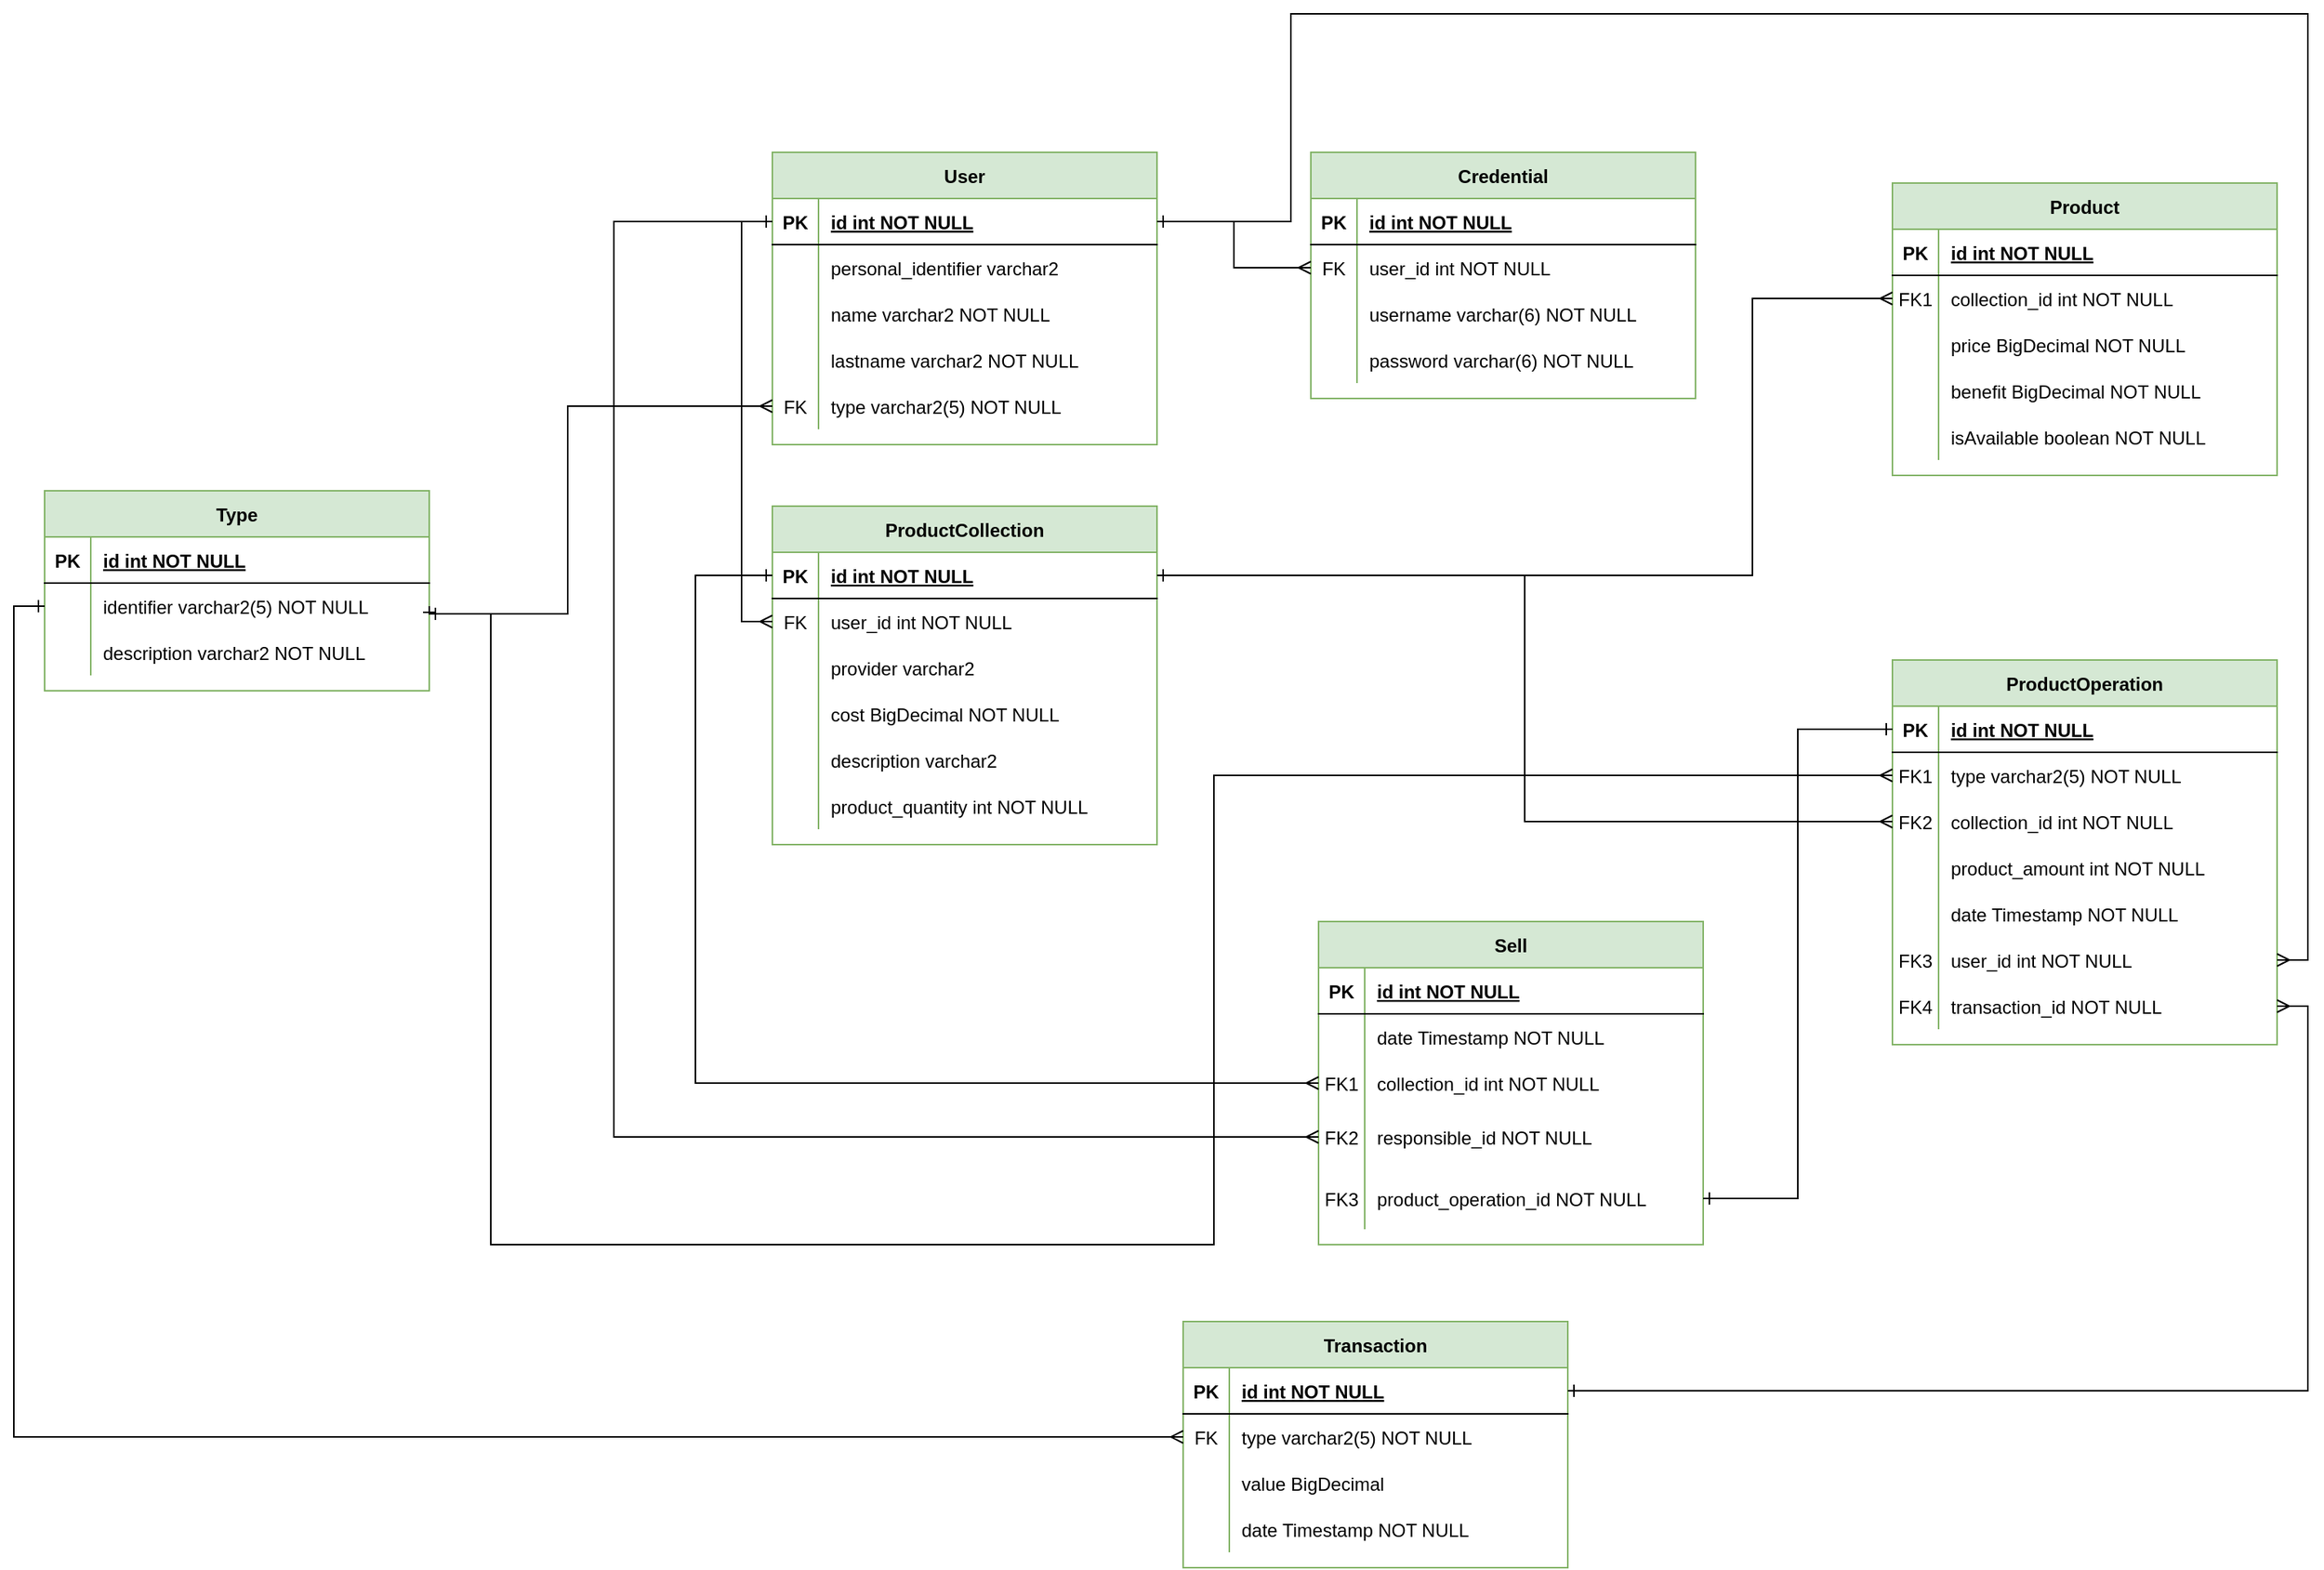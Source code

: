 <mxfile version="21.2.1" type="device">
  <diagram id="R2lEEEUBdFMjLlhIrx00" name="Page-1">
    <mxGraphModel dx="2418" dy="1644" grid="1" gridSize="10" guides="1" tooltips="1" connect="1" arrows="1" fold="1" page="1" pageScale="1" pageWidth="850" pageHeight="1100" math="0" shadow="0" extFonts="Permanent Marker^https://fonts.googleapis.com/css?family=Permanent+Marker">
      <root>
        <mxCell id="0" />
        <mxCell id="1" parent="0" />
        <mxCell id="C-vyLk0tnHw3VtMMgP7b-2" value="Product" style="shape=table;startSize=30;container=1;collapsible=1;childLayout=tableLayout;fixedRows=1;rowLines=0;fontStyle=1;align=center;resizeLast=1;fillColor=#d5e8d4;strokeColor=#82b366;" parent="1" vertex="1">
          <mxGeometry x="51" y="90" width="250" height="190" as="geometry" />
        </mxCell>
        <mxCell id="C-vyLk0tnHw3VtMMgP7b-3" value="" style="shape=partialRectangle;collapsible=0;dropTarget=0;pointerEvents=0;fillColor=none;points=[[0,0.5],[1,0.5]];portConstraint=eastwest;top=0;left=0;right=0;bottom=1;" parent="C-vyLk0tnHw3VtMMgP7b-2" vertex="1">
          <mxGeometry y="30" width="250" height="30" as="geometry" />
        </mxCell>
        <mxCell id="C-vyLk0tnHw3VtMMgP7b-4" value="PK" style="shape=partialRectangle;overflow=hidden;connectable=0;fillColor=none;top=0;left=0;bottom=0;right=0;fontStyle=1;" parent="C-vyLk0tnHw3VtMMgP7b-3" vertex="1">
          <mxGeometry width="30" height="30" as="geometry">
            <mxRectangle width="30" height="30" as="alternateBounds" />
          </mxGeometry>
        </mxCell>
        <mxCell id="C-vyLk0tnHw3VtMMgP7b-5" value="id int NOT NULL " style="shape=partialRectangle;overflow=hidden;connectable=0;fillColor=none;top=0;left=0;bottom=0;right=0;align=left;spacingLeft=6;fontStyle=5;" parent="C-vyLk0tnHw3VtMMgP7b-3" vertex="1">
          <mxGeometry x="30" width="220" height="30" as="geometry">
            <mxRectangle width="220" height="30" as="alternateBounds" />
          </mxGeometry>
        </mxCell>
        <mxCell id="C-vyLk0tnHw3VtMMgP7b-9" value="" style="shape=partialRectangle;collapsible=0;dropTarget=0;pointerEvents=0;fillColor=none;points=[[0,0.5],[1,0.5]];portConstraint=eastwest;top=0;left=0;right=0;bottom=0;" parent="C-vyLk0tnHw3VtMMgP7b-2" vertex="1">
          <mxGeometry y="60" width="250" height="30" as="geometry" />
        </mxCell>
        <mxCell id="C-vyLk0tnHw3VtMMgP7b-10" value="FK1" style="shape=partialRectangle;overflow=hidden;connectable=0;fillColor=none;top=0;left=0;bottom=0;right=0;" parent="C-vyLk0tnHw3VtMMgP7b-9" vertex="1">
          <mxGeometry width="30" height="30" as="geometry">
            <mxRectangle width="30" height="30" as="alternateBounds" />
          </mxGeometry>
        </mxCell>
        <mxCell id="C-vyLk0tnHw3VtMMgP7b-11" value="collection_id int NOT NULL" style="shape=partialRectangle;overflow=hidden;connectable=0;fillColor=none;top=0;left=0;bottom=0;right=0;align=left;spacingLeft=6;" parent="C-vyLk0tnHw3VtMMgP7b-9" vertex="1">
          <mxGeometry x="30" width="220" height="30" as="geometry">
            <mxRectangle width="220" height="30" as="alternateBounds" />
          </mxGeometry>
        </mxCell>
        <mxCell id="koJfqMWgFQviuX4K55Ig-40" value="" style="shape=partialRectangle;collapsible=0;dropTarget=0;pointerEvents=0;fillColor=none;points=[[0,0.5],[1,0.5]];portConstraint=eastwest;top=0;left=0;right=0;bottom=0;" parent="C-vyLk0tnHw3VtMMgP7b-2" vertex="1">
          <mxGeometry y="90" width="250" height="30" as="geometry" />
        </mxCell>
        <mxCell id="koJfqMWgFQviuX4K55Ig-41" value="" style="shape=partialRectangle;overflow=hidden;connectable=0;fillColor=none;top=0;left=0;bottom=0;right=0;" parent="koJfqMWgFQviuX4K55Ig-40" vertex="1">
          <mxGeometry width="30" height="30" as="geometry">
            <mxRectangle width="30" height="30" as="alternateBounds" />
          </mxGeometry>
        </mxCell>
        <mxCell id="koJfqMWgFQviuX4K55Ig-42" value="price BigDecimal NOT NULL" style="shape=partialRectangle;overflow=hidden;connectable=0;fillColor=none;top=0;left=0;bottom=0;right=0;align=left;spacingLeft=6;" parent="koJfqMWgFQviuX4K55Ig-40" vertex="1">
          <mxGeometry x="30" width="220" height="30" as="geometry">
            <mxRectangle width="220" height="30" as="alternateBounds" />
          </mxGeometry>
        </mxCell>
        <mxCell id="koJfqMWgFQviuX4K55Ig-43" value="" style="shape=partialRectangle;collapsible=0;dropTarget=0;pointerEvents=0;fillColor=none;points=[[0,0.5],[1,0.5]];portConstraint=eastwest;top=0;left=0;right=0;bottom=0;" parent="C-vyLk0tnHw3VtMMgP7b-2" vertex="1">
          <mxGeometry y="120" width="250" height="30" as="geometry" />
        </mxCell>
        <mxCell id="koJfqMWgFQviuX4K55Ig-44" value="" style="shape=partialRectangle;overflow=hidden;connectable=0;fillColor=none;top=0;left=0;bottom=0;right=0;" parent="koJfqMWgFQviuX4K55Ig-43" vertex="1">
          <mxGeometry width="30" height="30" as="geometry">
            <mxRectangle width="30" height="30" as="alternateBounds" />
          </mxGeometry>
        </mxCell>
        <mxCell id="koJfqMWgFQviuX4K55Ig-45" value="benefit BigDecimal NOT NULL" style="shape=partialRectangle;overflow=hidden;connectable=0;fillColor=none;top=0;left=0;bottom=0;right=0;align=left;spacingLeft=6;" parent="koJfqMWgFQviuX4K55Ig-43" vertex="1">
          <mxGeometry x="30" width="220" height="30" as="geometry">
            <mxRectangle width="220" height="30" as="alternateBounds" />
          </mxGeometry>
        </mxCell>
        <mxCell id="koJfqMWgFQviuX4K55Ig-82" value="" style="shape=partialRectangle;collapsible=0;dropTarget=0;pointerEvents=0;fillColor=none;points=[[0,0.5],[1,0.5]];portConstraint=eastwest;top=0;left=0;right=0;bottom=0;" parent="C-vyLk0tnHw3VtMMgP7b-2" vertex="1">
          <mxGeometry y="150" width="250" height="30" as="geometry" />
        </mxCell>
        <mxCell id="koJfqMWgFQviuX4K55Ig-83" value="" style="shape=partialRectangle;overflow=hidden;connectable=0;fillColor=none;top=0;left=0;bottom=0;right=0;" parent="koJfqMWgFQviuX4K55Ig-82" vertex="1">
          <mxGeometry width="30" height="30" as="geometry">
            <mxRectangle width="30" height="30" as="alternateBounds" />
          </mxGeometry>
        </mxCell>
        <mxCell id="koJfqMWgFQviuX4K55Ig-84" value="isAvailable boolean NOT NULL" style="shape=partialRectangle;overflow=hidden;connectable=0;fillColor=none;top=0;left=0;bottom=0;right=0;align=left;spacingLeft=6;" parent="koJfqMWgFQviuX4K55Ig-82" vertex="1">
          <mxGeometry x="30" width="220" height="30" as="geometry">
            <mxRectangle width="220" height="30" as="alternateBounds" />
          </mxGeometry>
        </mxCell>
        <mxCell id="C-vyLk0tnHw3VtMMgP7b-13" value="Sell" style="shape=table;startSize=30;container=1;collapsible=1;childLayout=tableLayout;fixedRows=1;rowLines=0;fontStyle=1;align=center;resizeLast=1;fillColor=#d5e8d4;strokeColor=#82b366;" parent="1" vertex="1">
          <mxGeometry x="-322" y="570" width="250" height="210" as="geometry" />
        </mxCell>
        <mxCell id="C-vyLk0tnHw3VtMMgP7b-14" value="" style="shape=partialRectangle;collapsible=0;dropTarget=0;pointerEvents=0;fillColor=none;points=[[0,0.5],[1,0.5]];portConstraint=eastwest;top=0;left=0;right=0;bottom=1;" parent="C-vyLk0tnHw3VtMMgP7b-13" vertex="1">
          <mxGeometry y="30" width="250" height="30" as="geometry" />
        </mxCell>
        <mxCell id="C-vyLk0tnHw3VtMMgP7b-15" value="PK" style="shape=partialRectangle;overflow=hidden;connectable=0;fillColor=none;top=0;left=0;bottom=0;right=0;fontStyle=1;" parent="C-vyLk0tnHw3VtMMgP7b-14" vertex="1">
          <mxGeometry width="30" height="30" as="geometry">
            <mxRectangle width="30" height="30" as="alternateBounds" />
          </mxGeometry>
        </mxCell>
        <mxCell id="C-vyLk0tnHw3VtMMgP7b-16" value="id int NOT NULL" style="shape=partialRectangle;overflow=hidden;connectable=0;fillColor=none;top=0;left=0;bottom=0;right=0;align=left;spacingLeft=6;fontStyle=5;" parent="C-vyLk0tnHw3VtMMgP7b-14" vertex="1">
          <mxGeometry x="30" width="220" height="30" as="geometry">
            <mxRectangle width="220" height="30" as="alternateBounds" />
          </mxGeometry>
        </mxCell>
        <mxCell id="C-vyLk0tnHw3VtMMgP7b-17" value="" style="shape=partialRectangle;collapsible=0;dropTarget=0;pointerEvents=0;fillColor=none;points=[[0,0.5],[1,0.5]];portConstraint=eastwest;top=0;left=0;right=0;bottom=0;" parent="C-vyLk0tnHw3VtMMgP7b-13" vertex="1">
          <mxGeometry y="60" width="250" height="30" as="geometry" />
        </mxCell>
        <mxCell id="C-vyLk0tnHw3VtMMgP7b-18" value="" style="shape=partialRectangle;overflow=hidden;connectable=0;fillColor=none;top=0;left=0;bottom=0;right=0;" parent="C-vyLk0tnHw3VtMMgP7b-17" vertex="1">
          <mxGeometry width="30" height="30" as="geometry">
            <mxRectangle width="30" height="30" as="alternateBounds" />
          </mxGeometry>
        </mxCell>
        <mxCell id="C-vyLk0tnHw3VtMMgP7b-19" value="date Timestamp NOT NULL" style="shape=partialRectangle;overflow=hidden;connectable=0;fillColor=none;top=0;left=0;bottom=0;right=0;align=left;spacingLeft=6;" parent="C-vyLk0tnHw3VtMMgP7b-17" vertex="1">
          <mxGeometry x="30" width="220" height="30" as="geometry">
            <mxRectangle width="220" height="30" as="alternateBounds" />
          </mxGeometry>
        </mxCell>
        <mxCell id="C-vyLk0tnHw3VtMMgP7b-20" value="" style="shape=partialRectangle;collapsible=0;dropTarget=0;pointerEvents=0;fillColor=none;points=[[0,0.5],[1,0.5]];portConstraint=eastwest;top=0;left=0;right=0;bottom=0;" parent="C-vyLk0tnHw3VtMMgP7b-13" vertex="1">
          <mxGeometry y="90" width="250" height="30" as="geometry" />
        </mxCell>
        <mxCell id="C-vyLk0tnHw3VtMMgP7b-21" value="FK1" style="shape=partialRectangle;overflow=hidden;connectable=0;fillColor=none;top=0;left=0;bottom=0;right=0;" parent="C-vyLk0tnHw3VtMMgP7b-20" vertex="1">
          <mxGeometry width="30" height="30" as="geometry">
            <mxRectangle width="30" height="30" as="alternateBounds" />
          </mxGeometry>
        </mxCell>
        <mxCell id="C-vyLk0tnHw3VtMMgP7b-22" value="collection_id int NOT NULL" style="shape=partialRectangle;overflow=hidden;connectable=0;fillColor=none;top=0;left=0;bottom=0;right=0;align=left;spacingLeft=6;" parent="C-vyLk0tnHw3VtMMgP7b-20" vertex="1">
          <mxGeometry x="30" width="220" height="30" as="geometry">
            <mxRectangle width="220" height="30" as="alternateBounds" />
          </mxGeometry>
        </mxCell>
        <mxCell id="koJfqMWgFQviuX4K55Ig-76" value="" style="shape=partialRectangle;collapsible=0;dropTarget=0;pointerEvents=0;fillColor=none;points=[[0,0.5],[1,0.5]];portConstraint=eastwest;top=0;left=0;right=0;bottom=0;" parent="C-vyLk0tnHw3VtMMgP7b-13" vertex="1">
          <mxGeometry y="120" width="250" height="40" as="geometry" />
        </mxCell>
        <mxCell id="koJfqMWgFQviuX4K55Ig-77" value="FK2" style="shape=partialRectangle;overflow=hidden;connectable=0;fillColor=none;top=0;left=0;bottom=0;right=0;" parent="koJfqMWgFQviuX4K55Ig-76" vertex="1">
          <mxGeometry width="30" height="40" as="geometry">
            <mxRectangle width="30" height="40" as="alternateBounds" />
          </mxGeometry>
        </mxCell>
        <mxCell id="koJfqMWgFQviuX4K55Ig-78" value="responsible_id NOT NULL" style="shape=partialRectangle;overflow=hidden;connectable=0;fillColor=none;top=0;left=0;bottom=0;right=0;align=left;spacingLeft=6;" parent="koJfqMWgFQviuX4K55Ig-76" vertex="1">
          <mxGeometry x="30" width="220" height="40" as="geometry">
            <mxRectangle width="220" height="40" as="alternateBounds" />
          </mxGeometry>
        </mxCell>
        <mxCell id="PH1gzvT8XOmrhzvO3D_s-1" value="" style="shape=partialRectangle;collapsible=0;dropTarget=0;pointerEvents=0;fillColor=none;points=[[0,0.5],[1,0.5]];portConstraint=eastwest;top=0;left=0;right=0;bottom=0;" parent="C-vyLk0tnHw3VtMMgP7b-13" vertex="1">
          <mxGeometry y="160" width="250" height="40" as="geometry" />
        </mxCell>
        <mxCell id="PH1gzvT8XOmrhzvO3D_s-2" value="FK3" style="shape=partialRectangle;overflow=hidden;connectable=0;fillColor=none;top=0;left=0;bottom=0;right=0;" parent="PH1gzvT8XOmrhzvO3D_s-1" vertex="1">
          <mxGeometry width="30" height="40" as="geometry">
            <mxRectangle width="30" height="40" as="alternateBounds" />
          </mxGeometry>
        </mxCell>
        <mxCell id="PH1gzvT8XOmrhzvO3D_s-3" value="product_operation_id NOT NULL" style="shape=partialRectangle;overflow=hidden;connectable=0;fillColor=none;top=0;left=0;bottom=0;right=0;align=left;spacingLeft=6;" parent="PH1gzvT8XOmrhzvO3D_s-1" vertex="1">
          <mxGeometry x="30" width="220" height="40" as="geometry">
            <mxRectangle width="220" height="40" as="alternateBounds" />
          </mxGeometry>
        </mxCell>
        <mxCell id="C-vyLk0tnHw3VtMMgP7b-23" value="User" style="shape=table;startSize=30;container=1;collapsible=1;childLayout=tableLayout;fixedRows=1;rowLines=0;fontStyle=1;align=center;resizeLast=1;fillColor=#d5e8d4;strokeColor=#82b366;" parent="1" vertex="1">
          <mxGeometry x="-677" y="70" width="250" height="190" as="geometry" />
        </mxCell>
        <mxCell id="C-vyLk0tnHw3VtMMgP7b-24" value="" style="shape=partialRectangle;collapsible=0;dropTarget=0;pointerEvents=0;fillColor=none;points=[[0,0.5],[1,0.5]];portConstraint=eastwest;top=0;left=0;right=0;bottom=1;" parent="C-vyLk0tnHw3VtMMgP7b-23" vertex="1">
          <mxGeometry y="30" width="250" height="30" as="geometry" />
        </mxCell>
        <mxCell id="C-vyLk0tnHw3VtMMgP7b-25" value="PK" style="shape=partialRectangle;overflow=hidden;connectable=0;fillColor=none;top=0;left=0;bottom=0;right=0;fontStyle=1;" parent="C-vyLk0tnHw3VtMMgP7b-24" vertex="1">
          <mxGeometry width="30" height="30" as="geometry">
            <mxRectangle width="30" height="30" as="alternateBounds" />
          </mxGeometry>
        </mxCell>
        <mxCell id="C-vyLk0tnHw3VtMMgP7b-26" value="id int NOT NULL " style="shape=partialRectangle;overflow=hidden;connectable=0;fillColor=none;top=0;left=0;bottom=0;right=0;align=left;spacingLeft=6;fontStyle=5;" parent="C-vyLk0tnHw3VtMMgP7b-24" vertex="1">
          <mxGeometry x="30" width="220" height="30" as="geometry">
            <mxRectangle width="220" height="30" as="alternateBounds" />
          </mxGeometry>
        </mxCell>
        <mxCell id="C-vyLk0tnHw3VtMMgP7b-27" value="" style="shape=partialRectangle;collapsible=0;dropTarget=0;pointerEvents=0;fillColor=none;points=[[0,0.5],[1,0.5]];portConstraint=eastwest;top=0;left=0;right=0;bottom=0;" parent="C-vyLk0tnHw3VtMMgP7b-23" vertex="1">
          <mxGeometry y="60" width="250" height="30" as="geometry" />
        </mxCell>
        <mxCell id="C-vyLk0tnHw3VtMMgP7b-28" value="" style="shape=partialRectangle;overflow=hidden;connectable=0;fillColor=none;top=0;left=0;bottom=0;right=0;" parent="C-vyLk0tnHw3VtMMgP7b-27" vertex="1">
          <mxGeometry width="30" height="30" as="geometry">
            <mxRectangle width="30" height="30" as="alternateBounds" />
          </mxGeometry>
        </mxCell>
        <mxCell id="C-vyLk0tnHw3VtMMgP7b-29" value="personal_identifier varchar2" style="shape=partialRectangle;overflow=hidden;connectable=0;fillColor=none;top=0;left=0;bottom=0;right=0;align=left;spacingLeft=6;" parent="C-vyLk0tnHw3VtMMgP7b-27" vertex="1">
          <mxGeometry x="30" width="220" height="30" as="geometry">
            <mxRectangle width="220" height="30" as="alternateBounds" />
          </mxGeometry>
        </mxCell>
        <mxCell id="koJfqMWgFQviuX4K55Ig-14" value="" style="shape=partialRectangle;collapsible=0;dropTarget=0;pointerEvents=0;fillColor=none;points=[[0,0.5],[1,0.5]];portConstraint=eastwest;top=0;left=0;right=0;bottom=0;" parent="C-vyLk0tnHw3VtMMgP7b-23" vertex="1">
          <mxGeometry y="90" width="250" height="30" as="geometry" />
        </mxCell>
        <mxCell id="koJfqMWgFQviuX4K55Ig-15" value="" style="shape=partialRectangle;overflow=hidden;connectable=0;fillColor=none;top=0;left=0;bottom=0;right=0;" parent="koJfqMWgFQviuX4K55Ig-14" vertex="1">
          <mxGeometry width="30" height="30" as="geometry">
            <mxRectangle width="30" height="30" as="alternateBounds" />
          </mxGeometry>
        </mxCell>
        <mxCell id="koJfqMWgFQviuX4K55Ig-16" value="name varchar2 NOT NULL" style="shape=partialRectangle;overflow=hidden;connectable=0;fillColor=none;top=0;left=0;bottom=0;right=0;align=left;spacingLeft=6;" parent="koJfqMWgFQviuX4K55Ig-14" vertex="1">
          <mxGeometry x="30" width="220" height="30" as="geometry">
            <mxRectangle width="220" height="30" as="alternateBounds" />
          </mxGeometry>
        </mxCell>
        <mxCell id="koJfqMWgFQviuX4K55Ig-17" value="" style="shape=partialRectangle;collapsible=0;dropTarget=0;pointerEvents=0;fillColor=none;points=[[0,0.5],[1,0.5]];portConstraint=eastwest;top=0;left=0;right=0;bottom=0;" parent="C-vyLk0tnHw3VtMMgP7b-23" vertex="1">
          <mxGeometry y="120" width="250" height="30" as="geometry" />
        </mxCell>
        <mxCell id="koJfqMWgFQviuX4K55Ig-18" value="" style="shape=partialRectangle;overflow=hidden;connectable=0;fillColor=none;top=0;left=0;bottom=0;right=0;" parent="koJfqMWgFQviuX4K55Ig-17" vertex="1">
          <mxGeometry width="30" height="30" as="geometry">
            <mxRectangle width="30" height="30" as="alternateBounds" />
          </mxGeometry>
        </mxCell>
        <mxCell id="koJfqMWgFQviuX4K55Ig-19" value="lastname varchar2 NOT NULL" style="shape=partialRectangle;overflow=hidden;connectable=0;fillColor=none;top=0;left=0;bottom=0;right=0;align=left;spacingLeft=6;" parent="koJfqMWgFQviuX4K55Ig-17" vertex="1">
          <mxGeometry x="30" width="220" height="30" as="geometry">
            <mxRectangle width="220" height="30" as="alternateBounds" />
          </mxGeometry>
        </mxCell>
        <mxCell id="koJfqMWgFQviuX4K55Ig-105" value="" style="shape=partialRectangle;collapsible=0;dropTarget=0;pointerEvents=0;fillColor=none;points=[[0,0.5],[1,0.5]];portConstraint=eastwest;top=0;left=0;right=0;bottom=0;" parent="C-vyLk0tnHw3VtMMgP7b-23" vertex="1">
          <mxGeometry y="150" width="250" height="30" as="geometry" />
        </mxCell>
        <mxCell id="koJfqMWgFQviuX4K55Ig-106" value="FK" style="shape=partialRectangle;overflow=hidden;connectable=0;fillColor=none;top=0;left=0;bottom=0;right=0;" parent="koJfqMWgFQviuX4K55Ig-105" vertex="1">
          <mxGeometry width="30" height="30" as="geometry">
            <mxRectangle width="30" height="30" as="alternateBounds" />
          </mxGeometry>
        </mxCell>
        <mxCell id="koJfqMWgFQviuX4K55Ig-107" value="type varchar2(5) NOT NULL" style="shape=partialRectangle;overflow=hidden;connectable=0;fillColor=none;top=0;left=0;bottom=0;right=0;align=left;spacingLeft=6;" parent="koJfqMWgFQviuX4K55Ig-105" vertex="1">
          <mxGeometry x="30" width="220" height="30" as="geometry">
            <mxRectangle width="220" height="30" as="alternateBounds" />
          </mxGeometry>
        </mxCell>
        <mxCell id="koJfqMWgFQviuX4K55Ig-2" value="Transaction" style="shape=table;startSize=30;container=1;collapsible=1;childLayout=tableLayout;fixedRows=1;rowLines=0;fontStyle=1;align=center;resizeLast=1;fillColor=#d5e8d4;strokeColor=#82b366;" parent="1" vertex="1">
          <mxGeometry x="-410" y="830" width="250" height="160" as="geometry" />
        </mxCell>
        <mxCell id="koJfqMWgFQviuX4K55Ig-3" value="" style="shape=partialRectangle;collapsible=0;dropTarget=0;pointerEvents=0;fillColor=none;points=[[0,0.5],[1,0.5]];portConstraint=eastwest;top=0;left=0;right=0;bottom=1;" parent="koJfqMWgFQviuX4K55Ig-2" vertex="1">
          <mxGeometry y="30" width="250" height="30" as="geometry" />
        </mxCell>
        <mxCell id="koJfqMWgFQviuX4K55Ig-4" value="PK" style="shape=partialRectangle;overflow=hidden;connectable=0;fillColor=none;top=0;left=0;bottom=0;right=0;fontStyle=1;" parent="koJfqMWgFQviuX4K55Ig-3" vertex="1">
          <mxGeometry width="30" height="30" as="geometry">
            <mxRectangle width="30" height="30" as="alternateBounds" />
          </mxGeometry>
        </mxCell>
        <mxCell id="koJfqMWgFQviuX4K55Ig-5" value="id int NOT NULL" style="shape=partialRectangle;overflow=hidden;connectable=0;fillColor=none;top=0;left=0;bottom=0;right=0;align=left;spacingLeft=6;fontStyle=5;" parent="koJfqMWgFQviuX4K55Ig-3" vertex="1">
          <mxGeometry x="30" width="220" height="30" as="geometry">
            <mxRectangle width="220" height="30" as="alternateBounds" />
          </mxGeometry>
        </mxCell>
        <mxCell id="koJfqMWgFQviuX4K55Ig-6" value="" style="shape=partialRectangle;collapsible=0;dropTarget=0;pointerEvents=0;fillColor=none;points=[[0,0.5],[1,0.5]];portConstraint=eastwest;top=0;left=0;right=0;bottom=0;" parent="koJfqMWgFQviuX4K55Ig-2" vertex="1">
          <mxGeometry y="60" width="250" height="30" as="geometry" />
        </mxCell>
        <mxCell id="koJfqMWgFQviuX4K55Ig-7" value="FK" style="shape=partialRectangle;overflow=hidden;connectable=0;fillColor=none;top=0;left=0;bottom=0;right=0;" parent="koJfqMWgFQviuX4K55Ig-6" vertex="1">
          <mxGeometry width="30" height="30" as="geometry">
            <mxRectangle width="30" height="30" as="alternateBounds" />
          </mxGeometry>
        </mxCell>
        <mxCell id="koJfqMWgFQviuX4K55Ig-8" value="type varchar2(5) NOT NULL" style="shape=partialRectangle;overflow=hidden;connectable=0;fillColor=none;top=0;left=0;bottom=0;right=0;align=left;spacingLeft=6;" parent="koJfqMWgFQviuX4K55Ig-6" vertex="1">
          <mxGeometry x="30" width="220" height="30" as="geometry">
            <mxRectangle width="220" height="30" as="alternateBounds" />
          </mxGeometry>
        </mxCell>
        <mxCell id="koJfqMWgFQviuX4K55Ig-9" value="" style="shape=partialRectangle;collapsible=0;dropTarget=0;pointerEvents=0;fillColor=none;points=[[0,0.5],[1,0.5]];portConstraint=eastwest;top=0;left=0;right=0;bottom=0;" parent="koJfqMWgFQviuX4K55Ig-2" vertex="1">
          <mxGeometry y="90" width="250" height="30" as="geometry" />
        </mxCell>
        <mxCell id="koJfqMWgFQviuX4K55Ig-10" value="" style="shape=partialRectangle;overflow=hidden;connectable=0;fillColor=none;top=0;left=0;bottom=0;right=0;" parent="koJfqMWgFQviuX4K55Ig-9" vertex="1">
          <mxGeometry width="30" height="30" as="geometry">
            <mxRectangle width="30" height="30" as="alternateBounds" />
          </mxGeometry>
        </mxCell>
        <mxCell id="koJfqMWgFQviuX4K55Ig-11" value="value BigDecimal" style="shape=partialRectangle;overflow=hidden;connectable=0;fillColor=none;top=0;left=0;bottom=0;right=0;align=left;spacingLeft=6;" parent="koJfqMWgFQviuX4K55Ig-9" vertex="1">
          <mxGeometry x="30" width="220" height="30" as="geometry">
            <mxRectangle width="220" height="30" as="alternateBounds" />
          </mxGeometry>
        </mxCell>
        <mxCell id="hhtBSOTnBB8PruSQjChs-4" value="" style="shape=partialRectangle;collapsible=0;dropTarget=0;pointerEvents=0;fillColor=none;points=[[0,0.5],[1,0.5]];portConstraint=eastwest;top=0;left=0;right=0;bottom=0;" parent="koJfqMWgFQviuX4K55Ig-2" vertex="1">
          <mxGeometry y="120" width="250" height="30" as="geometry" />
        </mxCell>
        <mxCell id="hhtBSOTnBB8PruSQjChs-5" value="" style="shape=partialRectangle;overflow=hidden;connectable=0;fillColor=none;top=0;left=0;bottom=0;right=0;" parent="hhtBSOTnBB8PruSQjChs-4" vertex="1">
          <mxGeometry width="30" height="30" as="geometry">
            <mxRectangle width="30" height="30" as="alternateBounds" />
          </mxGeometry>
        </mxCell>
        <mxCell id="hhtBSOTnBB8PruSQjChs-6" value="date Timestamp NOT NULL" style="shape=partialRectangle;overflow=hidden;connectable=0;fillColor=none;top=0;left=0;bottom=0;right=0;align=left;spacingLeft=6;" parent="hhtBSOTnBB8PruSQjChs-4" vertex="1">
          <mxGeometry x="30" width="220" height="30" as="geometry">
            <mxRectangle width="220" height="30" as="alternateBounds" />
          </mxGeometry>
        </mxCell>
        <mxCell id="koJfqMWgFQviuX4K55Ig-23" value="Credential" style="shape=table;startSize=30;container=1;collapsible=1;childLayout=tableLayout;fixedRows=1;rowLines=0;fontStyle=1;align=center;resizeLast=1;fillColor=#d5e8d4;strokeColor=#82b366;" parent="1" vertex="1">
          <mxGeometry x="-327" y="70" width="250" height="160" as="geometry" />
        </mxCell>
        <mxCell id="koJfqMWgFQviuX4K55Ig-24" value="" style="shape=partialRectangle;collapsible=0;dropTarget=0;pointerEvents=0;fillColor=none;points=[[0,0.5],[1,0.5]];portConstraint=eastwest;top=0;left=0;right=0;bottom=1;" parent="koJfqMWgFQviuX4K55Ig-23" vertex="1">
          <mxGeometry y="30" width="250" height="30" as="geometry" />
        </mxCell>
        <mxCell id="koJfqMWgFQviuX4K55Ig-25" value="PK" style="shape=partialRectangle;overflow=hidden;connectable=0;fillColor=none;top=0;left=0;bottom=0;right=0;fontStyle=1;" parent="koJfqMWgFQviuX4K55Ig-24" vertex="1">
          <mxGeometry width="30" height="30" as="geometry">
            <mxRectangle width="30" height="30" as="alternateBounds" />
          </mxGeometry>
        </mxCell>
        <mxCell id="koJfqMWgFQviuX4K55Ig-26" value="id int NOT NULL " style="shape=partialRectangle;overflow=hidden;connectable=0;fillColor=none;top=0;left=0;bottom=0;right=0;align=left;spacingLeft=6;fontStyle=5;" parent="koJfqMWgFQviuX4K55Ig-24" vertex="1">
          <mxGeometry x="30" width="220" height="30" as="geometry">
            <mxRectangle width="220" height="30" as="alternateBounds" />
          </mxGeometry>
        </mxCell>
        <mxCell id="koJfqMWgFQviuX4K55Ig-27" value="" style="shape=partialRectangle;collapsible=0;dropTarget=0;pointerEvents=0;fillColor=none;points=[[0,0.5],[1,0.5]];portConstraint=eastwest;top=0;left=0;right=0;bottom=0;" parent="koJfqMWgFQviuX4K55Ig-23" vertex="1">
          <mxGeometry y="60" width="250" height="30" as="geometry" />
        </mxCell>
        <mxCell id="koJfqMWgFQviuX4K55Ig-28" value="FK" style="shape=partialRectangle;overflow=hidden;connectable=0;fillColor=none;top=0;left=0;bottom=0;right=0;" parent="koJfqMWgFQviuX4K55Ig-27" vertex="1">
          <mxGeometry width="30" height="30" as="geometry">
            <mxRectangle width="30" height="30" as="alternateBounds" />
          </mxGeometry>
        </mxCell>
        <mxCell id="koJfqMWgFQviuX4K55Ig-29" value="user_id int NOT NULL" style="shape=partialRectangle;overflow=hidden;connectable=0;fillColor=none;top=0;left=0;bottom=0;right=0;align=left;spacingLeft=6;" parent="koJfqMWgFQviuX4K55Ig-27" vertex="1">
          <mxGeometry x="30" width="220" height="30" as="geometry">
            <mxRectangle width="220" height="30" as="alternateBounds" />
          </mxGeometry>
        </mxCell>
        <mxCell id="koJfqMWgFQviuX4K55Ig-30" value="" style="shape=partialRectangle;collapsible=0;dropTarget=0;pointerEvents=0;fillColor=none;points=[[0,0.5],[1,0.5]];portConstraint=eastwest;top=0;left=0;right=0;bottom=0;" parent="koJfqMWgFQviuX4K55Ig-23" vertex="1">
          <mxGeometry y="90" width="250" height="30" as="geometry" />
        </mxCell>
        <mxCell id="koJfqMWgFQviuX4K55Ig-31" value="" style="shape=partialRectangle;overflow=hidden;connectable=0;fillColor=none;top=0;left=0;bottom=0;right=0;" parent="koJfqMWgFQviuX4K55Ig-30" vertex="1">
          <mxGeometry width="30" height="30" as="geometry">
            <mxRectangle width="30" height="30" as="alternateBounds" />
          </mxGeometry>
        </mxCell>
        <mxCell id="koJfqMWgFQviuX4K55Ig-32" value="username varchar(6) NOT NULL" style="shape=partialRectangle;overflow=hidden;connectable=0;fillColor=none;top=0;left=0;bottom=0;right=0;align=left;spacingLeft=6;" parent="koJfqMWgFQviuX4K55Ig-30" vertex="1">
          <mxGeometry x="30" width="220" height="30" as="geometry">
            <mxRectangle width="220" height="30" as="alternateBounds" />
          </mxGeometry>
        </mxCell>
        <mxCell id="koJfqMWgFQviuX4K55Ig-33" value="" style="shape=partialRectangle;collapsible=0;dropTarget=0;pointerEvents=0;fillColor=none;points=[[0,0.5],[1,0.5]];portConstraint=eastwest;top=0;left=0;right=0;bottom=0;" parent="koJfqMWgFQviuX4K55Ig-23" vertex="1">
          <mxGeometry y="120" width="250" height="30" as="geometry" />
        </mxCell>
        <mxCell id="koJfqMWgFQviuX4K55Ig-34" value="" style="shape=partialRectangle;overflow=hidden;connectable=0;fillColor=none;top=0;left=0;bottom=0;right=0;" parent="koJfqMWgFQviuX4K55Ig-33" vertex="1">
          <mxGeometry width="30" height="30" as="geometry">
            <mxRectangle width="30" height="30" as="alternateBounds" />
          </mxGeometry>
        </mxCell>
        <mxCell id="koJfqMWgFQviuX4K55Ig-35" value="password varchar(6) NOT NULL" style="shape=partialRectangle;overflow=hidden;connectable=0;fillColor=none;top=0;left=0;bottom=0;right=0;align=left;spacingLeft=6;" parent="koJfqMWgFQviuX4K55Ig-33" vertex="1">
          <mxGeometry x="30" width="220" height="30" as="geometry">
            <mxRectangle width="220" height="30" as="alternateBounds" />
          </mxGeometry>
        </mxCell>
        <mxCell id="koJfqMWgFQviuX4K55Ig-36" value="" style="edgeStyle=orthogonalEdgeStyle;rounded=0;orthogonalLoop=1;jettySize=auto;html=1;exitX=1;exitY=0.5;exitDx=0;exitDy=0;endArrow=ERmany;endFill=0;targetPerimeterSpacing=0;sourcePerimeterSpacing=0;startArrow=ERone;startFill=0;entryX=0;entryY=0.5;entryDx=0;entryDy=0;" parent="1" source="C-vyLk0tnHw3VtMMgP7b-24" target="koJfqMWgFQviuX4K55Ig-27" edge="1">
          <mxGeometry relative="1" as="geometry" />
        </mxCell>
        <mxCell id="koJfqMWgFQviuX4K55Ig-47" value="ProductCollection" style="shape=table;startSize=30;container=1;collapsible=1;childLayout=tableLayout;fixedRows=1;rowLines=0;fontStyle=1;align=center;resizeLast=1;fillColor=#d5e8d4;strokeColor=#82b366;" parent="1" vertex="1">
          <mxGeometry x="-677" y="300" width="250" height="220" as="geometry" />
        </mxCell>
        <mxCell id="koJfqMWgFQviuX4K55Ig-48" value="" style="shape=partialRectangle;collapsible=0;dropTarget=0;pointerEvents=0;fillColor=none;points=[[0,0.5],[1,0.5]];portConstraint=eastwest;top=0;left=0;right=0;bottom=1;" parent="koJfqMWgFQviuX4K55Ig-47" vertex="1">
          <mxGeometry y="30" width="250" height="30" as="geometry" />
        </mxCell>
        <mxCell id="koJfqMWgFQviuX4K55Ig-49" value="PK" style="shape=partialRectangle;overflow=hidden;connectable=0;fillColor=none;top=0;left=0;bottom=0;right=0;fontStyle=1;" parent="koJfqMWgFQviuX4K55Ig-48" vertex="1">
          <mxGeometry width="30" height="30" as="geometry">
            <mxRectangle width="30" height="30" as="alternateBounds" />
          </mxGeometry>
        </mxCell>
        <mxCell id="koJfqMWgFQviuX4K55Ig-50" value="id int NOT NULL " style="shape=partialRectangle;overflow=hidden;connectable=0;fillColor=none;top=0;left=0;bottom=0;right=0;align=left;spacingLeft=6;fontStyle=5;" parent="koJfqMWgFQviuX4K55Ig-48" vertex="1">
          <mxGeometry x="30" width="220" height="30" as="geometry">
            <mxRectangle width="220" height="30" as="alternateBounds" />
          </mxGeometry>
        </mxCell>
        <mxCell id="koJfqMWgFQviuX4K55Ig-51" value="" style="shape=partialRectangle;collapsible=0;dropTarget=0;pointerEvents=0;fillColor=none;points=[[0,0.5],[1,0.5]];portConstraint=eastwest;top=0;left=0;right=0;bottom=0;" parent="koJfqMWgFQviuX4K55Ig-47" vertex="1">
          <mxGeometry y="60" width="250" height="30" as="geometry" />
        </mxCell>
        <mxCell id="koJfqMWgFQviuX4K55Ig-52" value="FK" style="shape=partialRectangle;overflow=hidden;connectable=0;fillColor=none;top=0;left=0;bottom=0;right=0;" parent="koJfqMWgFQviuX4K55Ig-51" vertex="1">
          <mxGeometry width="30" height="30" as="geometry">
            <mxRectangle width="30" height="30" as="alternateBounds" />
          </mxGeometry>
        </mxCell>
        <mxCell id="koJfqMWgFQviuX4K55Ig-53" value="user_id int NOT NULL" style="shape=partialRectangle;overflow=hidden;connectable=0;fillColor=none;top=0;left=0;bottom=0;right=0;align=left;spacingLeft=6;" parent="koJfqMWgFQviuX4K55Ig-51" vertex="1">
          <mxGeometry x="30" width="220" height="30" as="geometry">
            <mxRectangle width="220" height="30" as="alternateBounds" />
          </mxGeometry>
        </mxCell>
        <mxCell id="koJfqMWgFQviuX4K55Ig-54" value="" style="shape=partialRectangle;collapsible=0;dropTarget=0;pointerEvents=0;fillColor=none;points=[[0,0.5],[1,0.5]];portConstraint=eastwest;top=0;left=0;right=0;bottom=0;" parent="koJfqMWgFQviuX4K55Ig-47" vertex="1">
          <mxGeometry y="90" width="250" height="30" as="geometry" />
        </mxCell>
        <mxCell id="koJfqMWgFQviuX4K55Ig-55" value="" style="shape=partialRectangle;overflow=hidden;connectable=0;fillColor=none;top=0;left=0;bottom=0;right=0;" parent="koJfqMWgFQviuX4K55Ig-54" vertex="1">
          <mxGeometry width="30" height="30" as="geometry">
            <mxRectangle width="30" height="30" as="alternateBounds" />
          </mxGeometry>
        </mxCell>
        <mxCell id="koJfqMWgFQviuX4K55Ig-56" value="provider varchar2 " style="shape=partialRectangle;overflow=hidden;connectable=0;fillColor=none;top=0;left=0;bottom=0;right=0;align=left;spacingLeft=6;" parent="koJfqMWgFQviuX4K55Ig-54" vertex="1">
          <mxGeometry x="30" width="220" height="30" as="geometry">
            <mxRectangle width="220" height="30" as="alternateBounds" />
          </mxGeometry>
        </mxCell>
        <mxCell id="koJfqMWgFQviuX4K55Ig-57" value="" style="shape=partialRectangle;collapsible=0;dropTarget=0;pointerEvents=0;fillColor=none;points=[[0,0.5],[1,0.5]];portConstraint=eastwest;top=0;left=0;right=0;bottom=0;" parent="koJfqMWgFQviuX4K55Ig-47" vertex="1">
          <mxGeometry y="120" width="250" height="30" as="geometry" />
        </mxCell>
        <mxCell id="koJfqMWgFQviuX4K55Ig-58" value="" style="shape=partialRectangle;overflow=hidden;connectable=0;fillColor=none;top=0;left=0;bottom=0;right=0;" parent="koJfqMWgFQviuX4K55Ig-57" vertex="1">
          <mxGeometry width="30" height="30" as="geometry">
            <mxRectangle width="30" height="30" as="alternateBounds" />
          </mxGeometry>
        </mxCell>
        <mxCell id="koJfqMWgFQviuX4K55Ig-59" value="cost BigDecimal NOT NULL" style="shape=partialRectangle;overflow=hidden;connectable=0;fillColor=none;top=0;left=0;bottom=0;right=0;align=left;spacingLeft=6;" parent="koJfqMWgFQviuX4K55Ig-57" vertex="1">
          <mxGeometry x="30" width="220" height="30" as="geometry">
            <mxRectangle width="220" height="30" as="alternateBounds" />
          </mxGeometry>
        </mxCell>
        <mxCell id="koJfqMWgFQviuX4K55Ig-60" value="" style="shape=partialRectangle;collapsible=0;dropTarget=0;pointerEvents=0;fillColor=none;points=[[0,0.5],[1,0.5]];portConstraint=eastwest;top=0;left=0;right=0;bottom=0;" parent="koJfqMWgFQviuX4K55Ig-47" vertex="1">
          <mxGeometry y="150" width="250" height="30" as="geometry" />
        </mxCell>
        <mxCell id="koJfqMWgFQviuX4K55Ig-61" value="" style="shape=partialRectangle;overflow=hidden;connectable=0;fillColor=none;top=0;left=0;bottom=0;right=0;" parent="koJfqMWgFQviuX4K55Ig-60" vertex="1">
          <mxGeometry width="30" height="30" as="geometry">
            <mxRectangle width="30" height="30" as="alternateBounds" />
          </mxGeometry>
        </mxCell>
        <mxCell id="koJfqMWgFQviuX4K55Ig-62" value="description varchar2 " style="shape=partialRectangle;overflow=hidden;connectable=0;fillColor=none;top=0;left=0;bottom=0;right=0;align=left;spacingLeft=6;" parent="koJfqMWgFQviuX4K55Ig-60" vertex="1">
          <mxGeometry x="30" width="220" height="30" as="geometry">
            <mxRectangle width="220" height="30" as="alternateBounds" />
          </mxGeometry>
        </mxCell>
        <mxCell id="koJfqMWgFQviuX4K55Ig-68" value="" style="shape=partialRectangle;collapsible=0;dropTarget=0;pointerEvents=0;fillColor=none;points=[[0,0.5],[1,0.5]];portConstraint=eastwest;top=0;left=0;right=0;bottom=0;" parent="koJfqMWgFQviuX4K55Ig-47" vertex="1">
          <mxGeometry y="180" width="250" height="30" as="geometry" />
        </mxCell>
        <mxCell id="koJfqMWgFQviuX4K55Ig-69" value="" style="shape=partialRectangle;overflow=hidden;connectable=0;fillColor=none;top=0;left=0;bottom=0;right=0;" parent="koJfqMWgFQviuX4K55Ig-68" vertex="1">
          <mxGeometry width="30" height="30" as="geometry">
            <mxRectangle width="30" height="30" as="alternateBounds" />
          </mxGeometry>
        </mxCell>
        <mxCell id="koJfqMWgFQviuX4K55Ig-70" value="product_quantity int NOT NULL" style="shape=partialRectangle;overflow=hidden;connectable=0;fillColor=none;top=0;left=0;bottom=0;right=0;align=left;spacingLeft=6;" parent="koJfqMWgFQviuX4K55Ig-68" vertex="1">
          <mxGeometry x="30" width="220" height="30" as="geometry">
            <mxRectangle width="220" height="30" as="alternateBounds" />
          </mxGeometry>
        </mxCell>
        <mxCell id="koJfqMWgFQviuX4K55Ig-74" style="edgeStyle=orthogonalEdgeStyle;rounded=0;orthogonalLoop=1;jettySize=auto;html=1;exitX=0;exitY=0.5;exitDx=0;exitDy=0;entryX=0;entryY=0.5;entryDx=0;entryDy=0;startArrow=ERmany;startFill=0;endArrow=ERone;endFill=0;sourcePerimeterSpacing=0;targetPerimeterSpacing=0;" parent="1" source="koJfqMWgFQviuX4K55Ig-51" target="C-vyLk0tnHw3VtMMgP7b-24" edge="1">
          <mxGeometry relative="1" as="geometry" />
        </mxCell>
        <mxCell id="koJfqMWgFQviuX4K55Ig-75" style="edgeStyle=orthogonalEdgeStyle;rounded=0;orthogonalLoop=1;jettySize=auto;html=1;exitX=0;exitY=0.5;exitDx=0;exitDy=0;entryX=1;entryY=0.5;entryDx=0;entryDy=0;startArrow=ERmany;startFill=0;endArrow=ERone;endFill=0;sourcePerimeterSpacing=0;targetPerimeterSpacing=0;" parent="1" source="C-vyLk0tnHw3VtMMgP7b-9" target="koJfqMWgFQviuX4K55Ig-48" edge="1">
          <mxGeometry relative="1" as="geometry">
            <Array as="points">
              <mxPoint x="-40" y="165" />
              <mxPoint x="-40" y="345" />
            </Array>
          </mxGeometry>
        </mxCell>
        <mxCell id="koJfqMWgFQviuX4K55Ig-86" style="edgeStyle=orthogonalEdgeStyle;rounded=0;orthogonalLoop=1;jettySize=auto;html=1;exitX=0;exitY=0.5;exitDx=0;exitDy=0;entryX=0;entryY=0.5;entryDx=0;entryDy=0;startArrow=ERmany;startFill=0;endArrow=ERone;endFill=0;sourcePerimeterSpacing=0;targetPerimeterSpacing=0;" parent="1" source="C-vyLk0tnHw3VtMMgP7b-20" target="koJfqMWgFQviuX4K55Ig-48" edge="1">
          <mxGeometry relative="1" as="geometry">
            <Array as="points">
              <mxPoint x="-727" y="675" />
              <mxPoint x="-727" y="345" />
            </Array>
          </mxGeometry>
        </mxCell>
        <mxCell id="koJfqMWgFQviuX4K55Ig-90" style="edgeStyle=orthogonalEdgeStyle;rounded=0;orthogonalLoop=1;jettySize=auto;html=1;exitX=0;exitY=0.5;exitDx=0;exitDy=0;entryX=0;entryY=0.5;entryDx=0;entryDy=0;startArrow=ERmany;startFill=0;endArrow=ERone;endFill=0;sourcePerimeterSpacing=0;targetPerimeterSpacing=0;" parent="1" source="koJfqMWgFQviuX4K55Ig-76" target="C-vyLk0tnHw3VtMMgP7b-24" edge="1">
          <mxGeometry relative="1" as="geometry">
            <Array as="points">
              <mxPoint x="-780" y="710" />
              <mxPoint x="-780" y="115" />
            </Array>
          </mxGeometry>
        </mxCell>
        <mxCell id="koJfqMWgFQviuX4K55Ig-94" value="Type" style="shape=table;startSize=30;container=1;collapsible=1;childLayout=tableLayout;fixedRows=1;rowLines=0;fontStyle=1;align=center;resizeLast=1;fillColor=#d5e8d4;strokeColor=#82b366;" parent="1" vertex="1">
          <mxGeometry x="-1150" y="290" width="250" height="130" as="geometry" />
        </mxCell>
        <mxCell id="koJfqMWgFQviuX4K55Ig-95" value="" style="shape=partialRectangle;collapsible=0;dropTarget=0;pointerEvents=0;fillColor=none;points=[[0,0.5],[1,0.5]];portConstraint=eastwest;top=0;left=0;right=0;bottom=1;" parent="koJfqMWgFQviuX4K55Ig-94" vertex="1">
          <mxGeometry y="30" width="250" height="30" as="geometry" />
        </mxCell>
        <mxCell id="koJfqMWgFQviuX4K55Ig-96" value="PK" style="shape=partialRectangle;overflow=hidden;connectable=0;fillColor=none;top=0;left=0;bottom=0;right=0;fontStyle=1;" parent="koJfqMWgFQviuX4K55Ig-95" vertex="1">
          <mxGeometry width="30" height="30" as="geometry">
            <mxRectangle width="30" height="30" as="alternateBounds" />
          </mxGeometry>
        </mxCell>
        <mxCell id="koJfqMWgFQviuX4K55Ig-97" value="id int NOT NULL" style="shape=partialRectangle;overflow=hidden;connectable=0;fillColor=none;top=0;left=0;bottom=0;right=0;align=left;spacingLeft=6;fontStyle=5;" parent="koJfqMWgFQviuX4K55Ig-95" vertex="1">
          <mxGeometry x="30" width="220" height="30" as="geometry">
            <mxRectangle width="220" height="30" as="alternateBounds" />
          </mxGeometry>
        </mxCell>
        <mxCell id="koJfqMWgFQviuX4K55Ig-98" value="" style="shape=partialRectangle;collapsible=0;dropTarget=0;pointerEvents=0;fillColor=none;points=[[0,0.5],[1,0.5]];portConstraint=eastwest;top=0;left=0;right=0;bottom=0;" parent="koJfqMWgFQviuX4K55Ig-94" vertex="1">
          <mxGeometry y="60" width="250" height="30" as="geometry" />
        </mxCell>
        <mxCell id="koJfqMWgFQviuX4K55Ig-99" value="" style="shape=partialRectangle;overflow=hidden;connectable=0;fillColor=none;top=0;left=0;bottom=0;right=0;" parent="koJfqMWgFQviuX4K55Ig-98" vertex="1">
          <mxGeometry width="30" height="30" as="geometry">
            <mxRectangle width="30" height="30" as="alternateBounds" />
          </mxGeometry>
        </mxCell>
        <mxCell id="koJfqMWgFQviuX4K55Ig-100" value="identifier varchar2(5) NOT NULL" style="shape=partialRectangle;overflow=hidden;connectable=0;fillColor=none;top=0;left=0;bottom=0;right=0;align=left;spacingLeft=6;" parent="koJfqMWgFQviuX4K55Ig-98" vertex="1">
          <mxGeometry x="30" width="220" height="30" as="geometry">
            <mxRectangle width="220" height="30" as="alternateBounds" />
          </mxGeometry>
        </mxCell>
        <mxCell id="hhtBSOTnBB8PruSQjChs-1" value="" style="shape=partialRectangle;collapsible=0;dropTarget=0;pointerEvents=0;fillColor=none;points=[[0,0.5],[1,0.5]];portConstraint=eastwest;top=0;left=0;right=0;bottom=0;" parent="koJfqMWgFQviuX4K55Ig-94" vertex="1">
          <mxGeometry y="90" width="250" height="30" as="geometry" />
        </mxCell>
        <mxCell id="hhtBSOTnBB8PruSQjChs-2" value="" style="shape=partialRectangle;overflow=hidden;connectable=0;fillColor=none;top=0;left=0;bottom=0;right=0;" parent="hhtBSOTnBB8PruSQjChs-1" vertex="1">
          <mxGeometry width="30" height="30" as="geometry">
            <mxRectangle width="30" height="30" as="alternateBounds" />
          </mxGeometry>
        </mxCell>
        <mxCell id="hhtBSOTnBB8PruSQjChs-3" value="description varchar2 NOT NULL" style="shape=partialRectangle;overflow=hidden;connectable=0;fillColor=none;top=0;left=0;bottom=0;right=0;align=left;spacingLeft=6;" parent="hhtBSOTnBB8PruSQjChs-1" vertex="1">
          <mxGeometry x="30" width="220" height="30" as="geometry">
            <mxRectangle width="220" height="30" as="alternateBounds" />
          </mxGeometry>
        </mxCell>
        <mxCell id="koJfqMWgFQviuX4K55Ig-108" style="edgeStyle=orthogonalEdgeStyle;rounded=0;orthogonalLoop=1;jettySize=auto;html=1;exitX=0;exitY=0.5;exitDx=0;exitDy=0;entryX=1;entryY=0.5;entryDx=0;entryDy=0;startArrow=ERmany;startFill=0;endArrow=ERone;endFill=0;sourcePerimeterSpacing=0;targetPerimeterSpacing=0;" parent="1" source="koJfqMWgFQviuX4K55Ig-105" target="koJfqMWgFQviuX4K55Ig-98" edge="1">
          <mxGeometry relative="1" as="geometry">
            <Array as="points">
              <mxPoint x="-810" y="235" />
              <mxPoint x="-810" y="370" />
              <mxPoint x="-900" y="370" />
            </Array>
          </mxGeometry>
        </mxCell>
        <mxCell id="koJfqMWgFQviuX4K55Ig-109" style="edgeStyle=orthogonalEdgeStyle;rounded=0;orthogonalLoop=1;jettySize=auto;html=1;exitX=0;exitY=0.5;exitDx=0;exitDy=0;entryX=0;entryY=0.5;entryDx=0;entryDy=0;startArrow=ERmany;startFill=0;endArrow=ERone;endFill=0;sourcePerimeterSpacing=0;targetPerimeterSpacing=0;" parent="1" source="koJfqMWgFQviuX4K55Ig-6" target="koJfqMWgFQviuX4K55Ig-98" edge="1">
          <mxGeometry relative="1" as="geometry" />
        </mxCell>
        <mxCell id="koJfqMWgFQviuX4K55Ig-136" value="ProductOperation" style="shape=table;startSize=30;container=1;collapsible=1;childLayout=tableLayout;fixedRows=1;rowLines=0;fontStyle=1;align=center;resizeLast=1;fillColor=#d5e8d4;strokeColor=#82b366;" parent="1" vertex="1">
          <mxGeometry x="51" y="400" width="250" height="250" as="geometry" />
        </mxCell>
        <mxCell id="koJfqMWgFQviuX4K55Ig-137" value="" style="shape=partialRectangle;collapsible=0;dropTarget=0;pointerEvents=0;fillColor=none;points=[[0,0.5],[1,0.5]];portConstraint=eastwest;top=0;left=0;right=0;bottom=1;" parent="koJfqMWgFQviuX4K55Ig-136" vertex="1">
          <mxGeometry y="30" width="250" height="30" as="geometry" />
        </mxCell>
        <mxCell id="koJfqMWgFQviuX4K55Ig-138" value="PK" style="shape=partialRectangle;overflow=hidden;connectable=0;fillColor=none;top=0;left=0;bottom=0;right=0;fontStyle=1;" parent="koJfqMWgFQviuX4K55Ig-137" vertex="1">
          <mxGeometry width="30" height="30" as="geometry">
            <mxRectangle width="30" height="30" as="alternateBounds" />
          </mxGeometry>
        </mxCell>
        <mxCell id="koJfqMWgFQviuX4K55Ig-139" value="id int NOT NULL " style="shape=partialRectangle;overflow=hidden;connectable=0;fillColor=none;top=0;left=0;bottom=0;right=0;align=left;spacingLeft=6;fontStyle=5;" parent="koJfqMWgFQviuX4K55Ig-137" vertex="1">
          <mxGeometry x="30" width="220" height="30" as="geometry">
            <mxRectangle width="220" height="30" as="alternateBounds" />
          </mxGeometry>
        </mxCell>
        <mxCell id="koJfqMWgFQviuX4K55Ig-140" value="" style="shape=partialRectangle;collapsible=0;dropTarget=0;pointerEvents=0;fillColor=none;points=[[0,0.5],[1,0.5]];portConstraint=eastwest;top=0;left=0;right=0;bottom=0;" parent="koJfqMWgFQviuX4K55Ig-136" vertex="1">
          <mxGeometry y="60" width="250" height="30" as="geometry" />
        </mxCell>
        <mxCell id="koJfqMWgFQviuX4K55Ig-141" value="FK1" style="shape=partialRectangle;overflow=hidden;connectable=0;fillColor=none;top=0;left=0;bottom=0;right=0;" parent="koJfqMWgFQviuX4K55Ig-140" vertex="1">
          <mxGeometry width="30" height="30" as="geometry">
            <mxRectangle width="30" height="30" as="alternateBounds" />
          </mxGeometry>
        </mxCell>
        <mxCell id="koJfqMWgFQviuX4K55Ig-142" value="type varchar2(5) NOT NULL" style="shape=partialRectangle;overflow=hidden;connectable=0;fillColor=none;top=0;left=0;bottom=0;right=0;align=left;spacingLeft=6;" parent="koJfqMWgFQviuX4K55Ig-140" vertex="1">
          <mxGeometry x="30" width="220" height="30" as="geometry">
            <mxRectangle width="220" height="30" as="alternateBounds" />
          </mxGeometry>
        </mxCell>
        <mxCell id="koJfqMWgFQviuX4K55Ig-143" value="" style="shape=partialRectangle;collapsible=0;dropTarget=0;pointerEvents=0;fillColor=none;points=[[0,0.5],[1,0.5]];portConstraint=eastwest;top=0;left=0;right=0;bottom=0;" parent="koJfqMWgFQviuX4K55Ig-136" vertex="1">
          <mxGeometry y="90" width="250" height="30" as="geometry" />
        </mxCell>
        <mxCell id="koJfqMWgFQviuX4K55Ig-144" value="FK2" style="shape=partialRectangle;overflow=hidden;connectable=0;fillColor=none;top=0;left=0;bottom=0;right=0;" parent="koJfqMWgFQviuX4K55Ig-143" vertex="1">
          <mxGeometry width="30" height="30" as="geometry">
            <mxRectangle width="30" height="30" as="alternateBounds" />
          </mxGeometry>
        </mxCell>
        <mxCell id="koJfqMWgFQviuX4K55Ig-145" value="collection_id int NOT NULL" style="shape=partialRectangle;overflow=hidden;connectable=0;fillColor=none;top=0;left=0;bottom=0;right=0;align=left;spacingLeft=6;" parent="koJfqMWgFQviuX4K55Ig-143" vertex="1">
          <mxGeometry x="30" width="220" height="30" as="geometry">
            <mxRectangle width="220" height="30" as="alternateBounds" />
          </mxGeometry>
        </mxCell>
        <mxCell id="koJfqMWgFQviuX4K55Ig-146" value="" style="shape=partialRectangle;collapsible=0;dropTarget=0;pointerEvents=0;fillColor=none;points=[[0,0.5],[1,0.5]];portConstraint=eastwest;top=0;left=0;right=0;bottom=0;" parent="koJfqMWgFQviuX4K55Ig-136" vertex="1">
          <mxGeometry y="120" width="250" height="30" as="geometry" />
        </mxCell>
        <mxCell id="koJfqMWgFQviuX4K55Ig-147" value="" style="shape=partialRectangle;overflow=hidden;connectable=0;fillColor=none;top=0;left=0;bottom=0;right=0;" parent="koJfqMWgFQviuX4K55Ig-146" vertex="1">
          <mxGeometry width="30" height="30" as="geometry">
            <mxRectangle width="30" height="30" as="alternateBounds" />
          </mxGeometry>
        </mxCell>
        <mxCell id="koJfqMWgFQviuX4K55Ig-148" value="product_amount int NOT NULL" style="shape=partialRectangle;overflow=hidden;connectable=0;fillColor=none;top=0;left=0;bottom=0;right=0;align=left;spacingLeft=6;" parent="koJfqMWgFQviuX4K55Ig-146" vertex="1">
          <mxGeometry x="30" width="220" height="30" as="geometry">
            <mxRectangle width="220" height="30" as="alternateBounds" />
          </mxGeometry>
        </mxCell>
        <mxCell id="koJfqMWgFQviuX4K55Ig-149" value="" style="shape=partialRectangle;collapsible=0;dropTarget=0;pointerEvents=0;fillColor=none;points=[[0,0.5],[1,0.5]];portConstraint=eastwest;top=0;left=0;right=0;bottom=0;" parent="koJfqMWgFQviuX4K55Ig-136" vertex="1">
          <mxGeometry y="150" width="250" height="30" as="geometry" />
        </mxCell>
        <mxCell id="koJfqMWgFQviuX4K55Ig-150" value="" style="shape=partialRectangle;overflow=hidden;connectable=0;fillColor=none;top=0;left=0;bottom=0;right=0;" parent="koJfqMWgFQviuX4K55Ig-149" vertex="1">
          <mxGeometry width="30" height="30" as="geometry">
            <mxRectangle width="30" height="30" as="alternateBounds" />
          </mxGeometry>
        </mxCell>
        <mxCell id="koJfqMWgFQviuX4K55Ig-151" value="date Timestamp NOT NULL" style="shape=partialRectangle;overflow=hidden;connectable=0;fillColor=none;top=0;left=0;bottom=0;right=0;align=left;spacingLeft=6;" parent="koJfqMWgFQviuX4K55Ig-149" vertex="1">
          <mxGeometry x="30" width="220" height="30" as="geometry">
            <mxRectangle width="220" height="30" as="alternateBounds" />
          </mxGeometry>
        </mxCell>
        <mxCell id="koJfqMWgFQviuX4K55Ig-152" value="" style="shape=partialRectangle;collapsible=0;dropTarget=0;pointerEvents=0;fillColor=none;points=[[0,0.5],[1,0.5]];portConstraint=eastwest;top=0;left=0;right=0;bottom=0;" parent="koJfqMWgFQviuX4K55Ig-136" vertex="1">
          <mxGeometry y="180" width="250" height="30" as="geometry" />
        </mxCell>
        <mxCell id="koJfqMWgFQviuX4K55Ig-153" value="FK3" style="shape=partialRectangle;overflow=hidden;connectable=0;fillColor=none;top=0;left=0;bottom=0;right=0;" parent="koJfqMWgFQviuX4K55Ig-152" vertex="1">
          <mxGeometry width="30" height="30" as="geometry">
            <mxRectangle width="30" height="30" as="alternateBounds" />
          </mxGeometry>
        </mxCell>
        <mxCell id="koJfqMWgFQviuX4K55Ig-154" value="user_id int NOT NULL" style="shape=partialRectangle;overflow=hidden;connectable=0;fillColor=none;top=0;left=0;bottom=0;right=0;align=left;spacingLeft=6;" parent="koJfqMWgFQviuX4K55Ig-152" vertex="1">
          <mxGeometry x="30" width="220" height="30" as="geometry">
            <mxRectangle width="220" height="30" as="alternateBounds" />
          </mxGeometry>
        </mxCell>
        <mxCell id="koJfqMWgFQviuX4K55Ig-155" value="" style="shape=partialRectangle;collapsible=0;dropTarget=0;pointerEvents=0;fillColor=none;points=[[0,0.5],[1,0.5]];portConstraint=eastwest;top=0;left=0;right=0;bottom=0;" parent="koJfqMWgFQviuX4K55Ig-136" vertex="1">
          <mxGeometry y="210" width="250" height="30" as="geometry" />
        </mxCell>
        <mxCell id="koJfqMWgFQviuX4K55Ig-156" value="FK4" style="shape=partialRectangle;overflow=hidden;connectable=0;fillColor=none;top=0;left=0;bottom=0;right=0;" parent="koJfqMWgFQviuX4K55Ig-155" vertex="1">
          <mxGeometry width="30" height="30" as="geometry">
            <mxRectangle width="30" height="30" as="alternateBounds" />
          </mxGeometry>
        </mxCell>
        <mxCell id="koJfqMWgFQviuX4K55Ig-157" value="transaction_id NOT NULL" style="shape=partialRectangle;overflow=hidden;connectable=0;fillColor=none;top=0;left=0;bottom=0;right=0;align=left;spacingLeft=6;" parent="koJfqMWgFQviuX4K55Ig-155" vertex="1">
          <mxGeometry x="30" width="220" height="30" as="geometry">
            <mxRectangle width="220" height="30" as="alternateBounds" />
          </mxGeometry>
        </mxCell>
        <mxCell id="koJfqMWgFQviuX4K55Ig-158" style="edgeStyle=orthogonalEdgeStyle;rounded=0;orthogonalLoop=1;jettySize=auto;html=1;exitX=1;exitY=0.5;exitDx=0;exitDy=0;entryX=1;entryY=0.5;entryDx=0;entryDy=0;startArrow=ERmany;startFill=0;endArrow=ERone;endFill=0;sourcePerimeterSpacing=0;targetPerimeterSpacing=0;" parent="1" source="koJfqMWgFQviuX4K55Ig-155" target="koJfqMWgFQviuX4K55Ig-3" edge="1">
          <mxGeometry relative="1" as="geometry" />
        </mxCell>
        <mxCell id="koJfqMWgFQviuX4K55Ig-161" style="edgeStyle=orthogonalEdgeStyle;rounded=0;orthogonalLoop=1;jettySize=auto;html=1;exitX=1;exitY=0.5;exitDx=0;exitDy=0;entryX=1;entryY=0.5;entryDx=0;entryDy=0;startArrow=ERmany;startFill=0;endArrow=ERone;endFill=0;sourcePerimeterSpacing=0;targetPerimeterSpacing=0;" parent="1" source="koJfqMWgFQviuX4K55Ig-152" target="C-vyLk0tnHw3VtMMgP7b-24" edge="1">
          <mxGeometry relative="1" as="geometry">
            <Array as="points">
              <mxPoint x="321" y="595" />
              <mxPoint x="321" y="-20" />
              <mxPoint x="-340" y="-20" />
              <mxPoint x="-340" y="115" />
            </Array>
          </mxGeometry>
        </mxCell>
        <mxCell id="koJfqMWgFQviuX4K55Ig-162" style="edgeStyle=orthogonalEdgeStyle;rounded=0;orthogonalLoop=1;jettySize=auto;html=1;exitX=0;exitY=0.5;exitDx=0;exitDy=0;entryX=1;entryY=0.5;entryDx=0;entryDy=0;startArrow=ERmany;startFill=0;endArrow=ERone;endFill=0;sourcePerimeterSpacing=0;targetPerimeterSpacing=0;" parent="1" source="koJfqMWgFQviuX4K55Ig-143" target="koJfqMWgFQviuX4K55Ig-48" edge="1">
          <mxGeometry relative="1" as="geometry" />
        </mxCell>
        <mxCell id="koJfqMWgFQviuX4K55Ig-163" style="edgeStyle=orthogonalEdgeStyle;rounded=0;orthogonalLoop=1;jettySize=auto;html=1;exitX=0;exitY=0.5;exitDx=0;exitDy=0;startArrow=ERmany;startFill=0;endArrow=ERone;endFill=0;sourcePerimeterSpacing=0;targetPerimeterSpacing=0;" parent="1" source="koJfqMWgFQviuX4K55Ig-140" edge="1">
          <mxGeometry relative="1" as="geometry">
            <Array as="points">
              <mxPoint x="-390" y="475" />
              <mxPoint x="-390" y="780" />
              <mxPoint x="-860" y="780" />
              <mxPoint x="-860" y="370" />
              <mxPoint x="-900" y="370" />
            </Array>
            <mxPoint x="-900" y="370" as="targetPoint" />
          </mxGeometry>
        </mxCell>
        <mxCell id="PH1gzvT8XOmrhzvO3D_s-4" style="edgeStyle=orthogonalEdgeStyle;rounded=0;orthogonalLoop=1;jettySize=auto;html=1;exitX=0;exitY=0.5;exitDx=0;exitDy=0;entryX=1;entryY=0.5;entryDx=0;entryDy=0;endArrow=ERone;endFill=0;startArrow=ERone;startFill=0;" parent="1" source="koJfqMWgFQviuX4K55Ig-137" target="PH1gzvT8XOmrhzvO3D_s-1" edge="1">
          <mxGeometry relative="1" as="geometry" />
        </mxCell>
      </root>
    </mxGraphModel>
  </diagram>
</mxfile>
